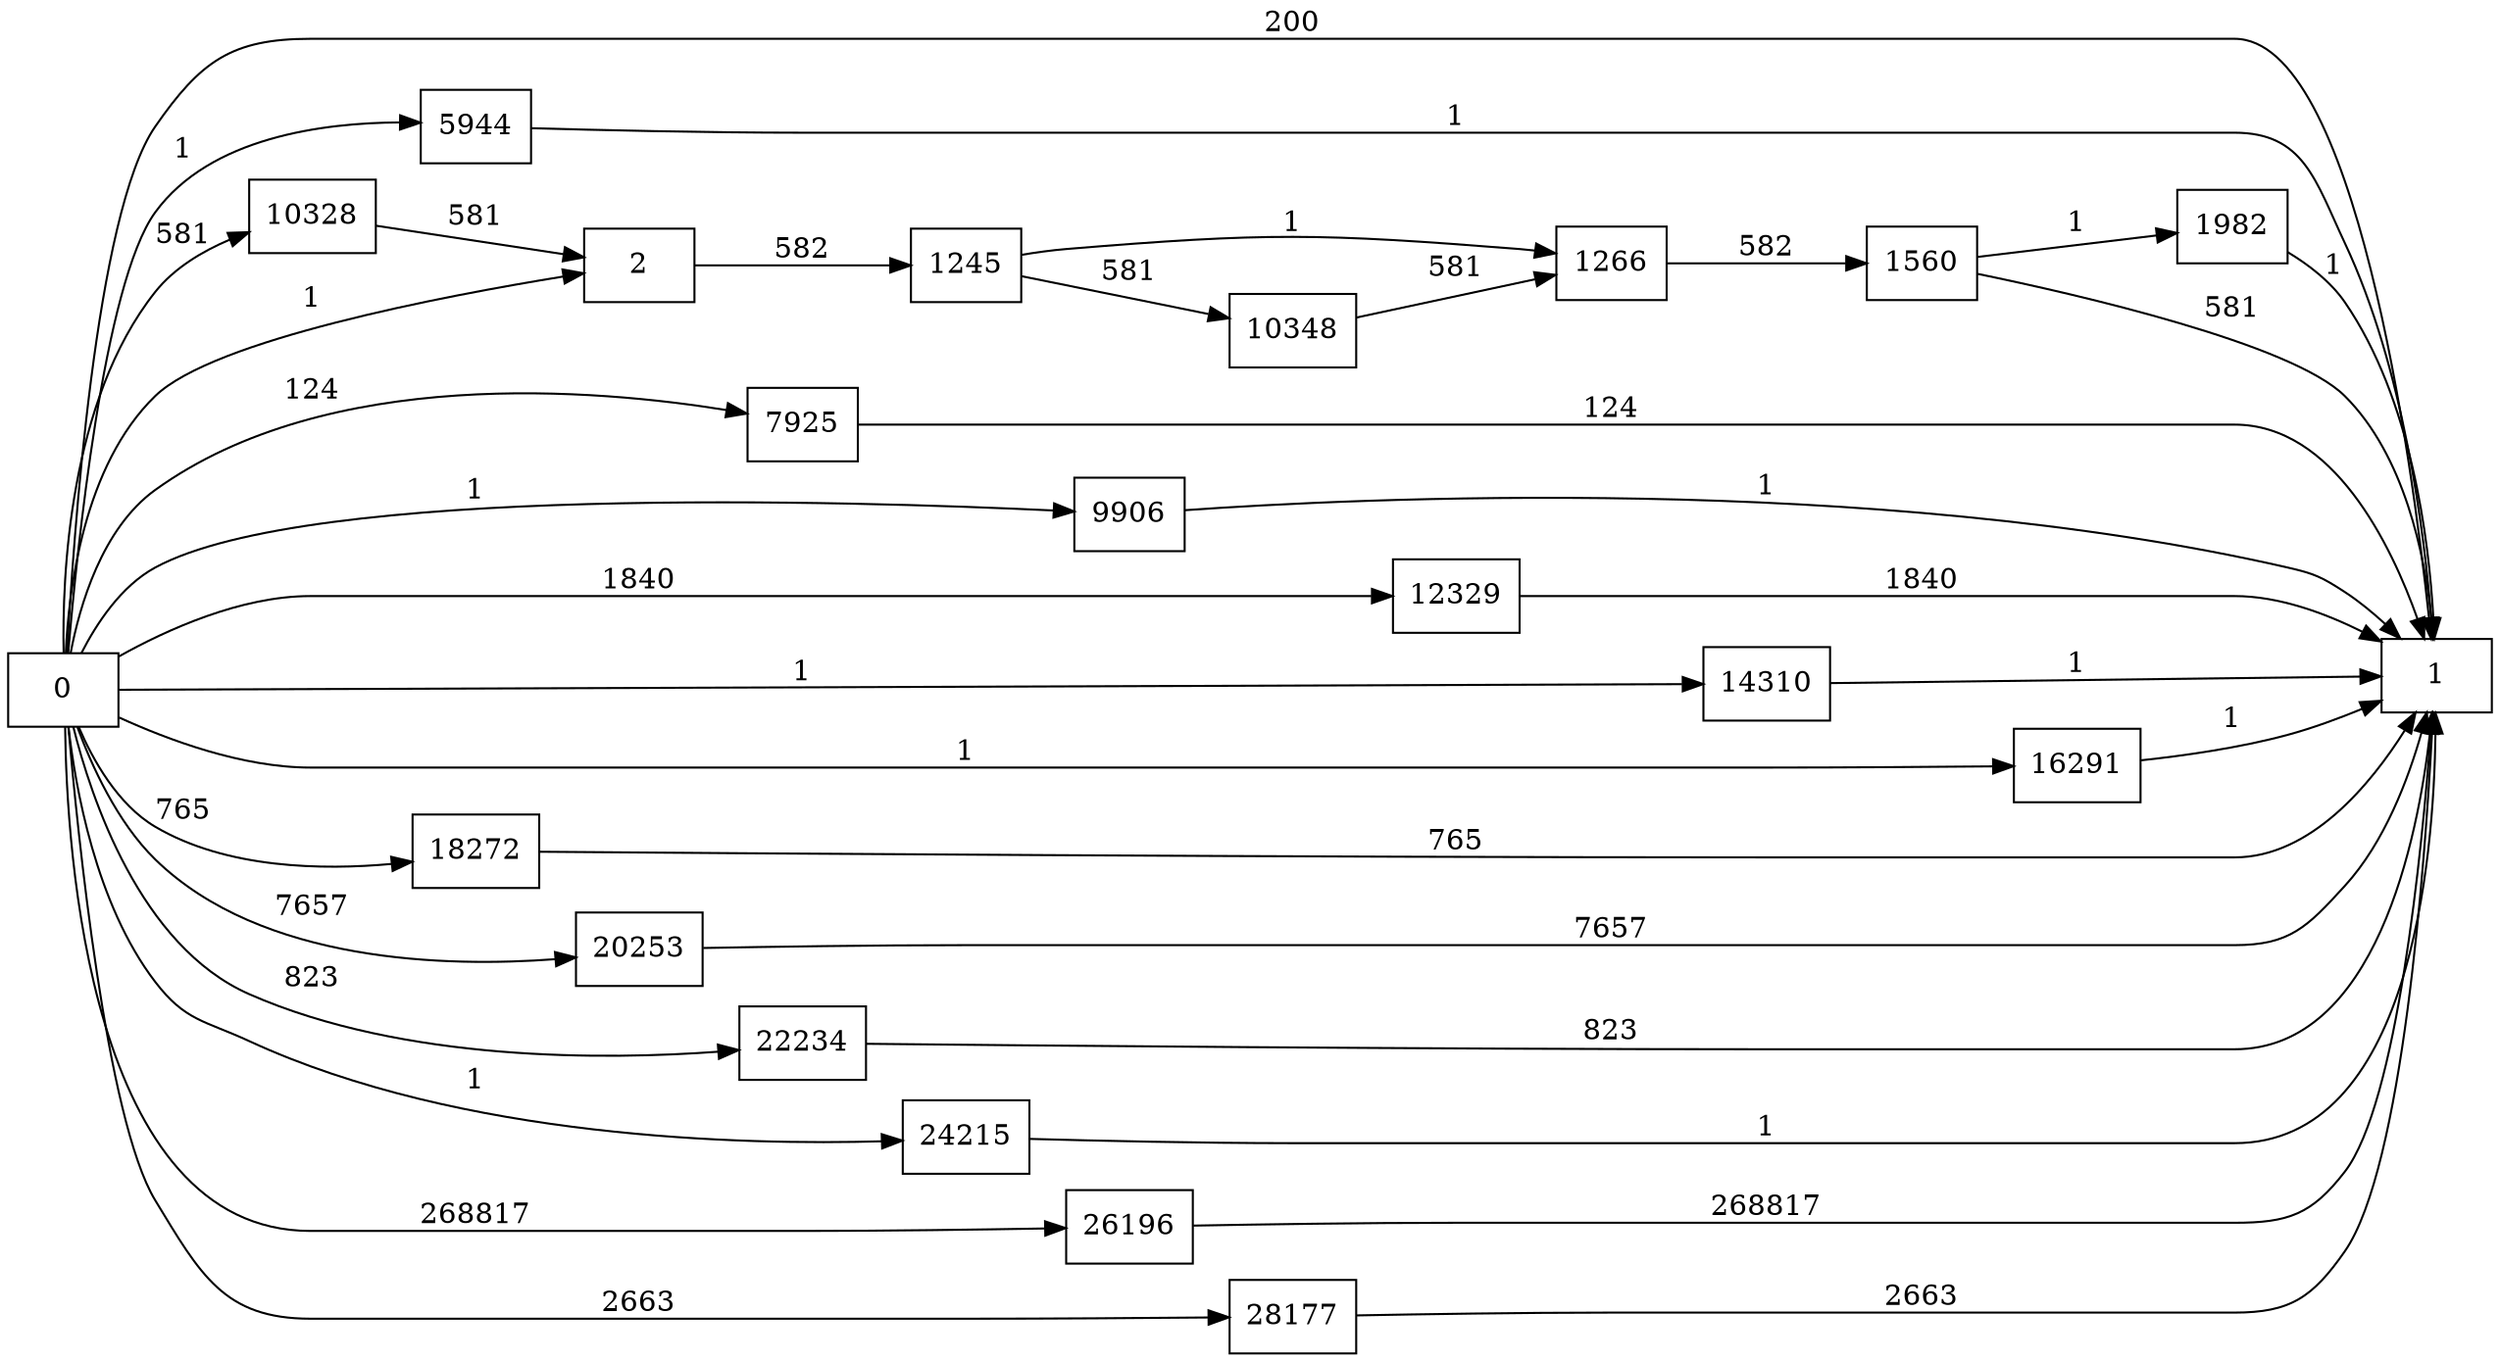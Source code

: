 digraph {
	graph [rankdir=LR]
	node [shape=rectangle]
	2 -> 1245 [label=582]
	1245 -> 1266 [label=1]
	1245 -> 10348 [label=581]
	1266 -> 1560 [label=582]
	1560 -> 1 [label=581]
	1560 -> 1982 [label=1]
	1982 -> 1 [label=1]
	5944 -> 1 [label=1]
	7925 -> 1 [label=124]
	9906 -> 1 [label=1]
	10328 -> 2 [label=581]
	10348 -> 1266 [label=581]
	12329 -> 1 [label=1840]
	14310 -> 1 [label=1]
	16291 -> 1 [label=1]
	18272 -> 1 [label=765]
	20253 -> 1 [label=7657]
	22234 -> 1 [label=823]
	24215 -> 1 [label=1]
	26196 -> 1 [label=268817]
	28177 -> 1 [label=2663]
	0 -> 2 [label=1]
	0 -> 1 [label=200]
	0 -> 5944 [label=1]
	0 -> 7925 [label=124]
	0 -> 9906 [label=1]
	0 -> 10328 [label=581]
	0 -> 12329 [label=1840]
	0 -> 14310 [label=1]
	0 -> 16291 [label=1]
	0 -> 18272 [label=765]
	0 -> 20253 [label=7657]
	0 -> 22234 [label=823]
	0 -> 24215 [label=1]
	0 -> 26196 [label=268817]
	0 -> 28177 [label=2663]
}
